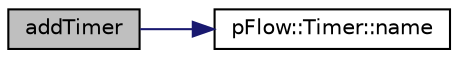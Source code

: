 digraph "addTimer"
{
 // LATEX_PDF_SIZE
  edge [fontname="Helvetica",fontsize="10",labelfontname="Helvetica",labelfontsize="10"];
  node [fontname="Helvetica",fontsize="10",shape=record];
  rankdir="LR";
  Node1 [label="addTimer",height=0.2,width=0.4,color="black", fillcolor="grey75", style="filled", fontcolor="black",tooltip=" "];
  Node1 -> Node2 [color="midnightblue",fontsize="10",style="solid",fontname="Helvetica"];
  Node2 [label="pFlow::Timer::name",height=0.2,width=0.4,color="black", fillcolor="white", style="filled",URL="$classpFlow_1_1Timer.html#acc80e00a8ac919288fb55bd14cc88bf6",tooltip=" "];
}
